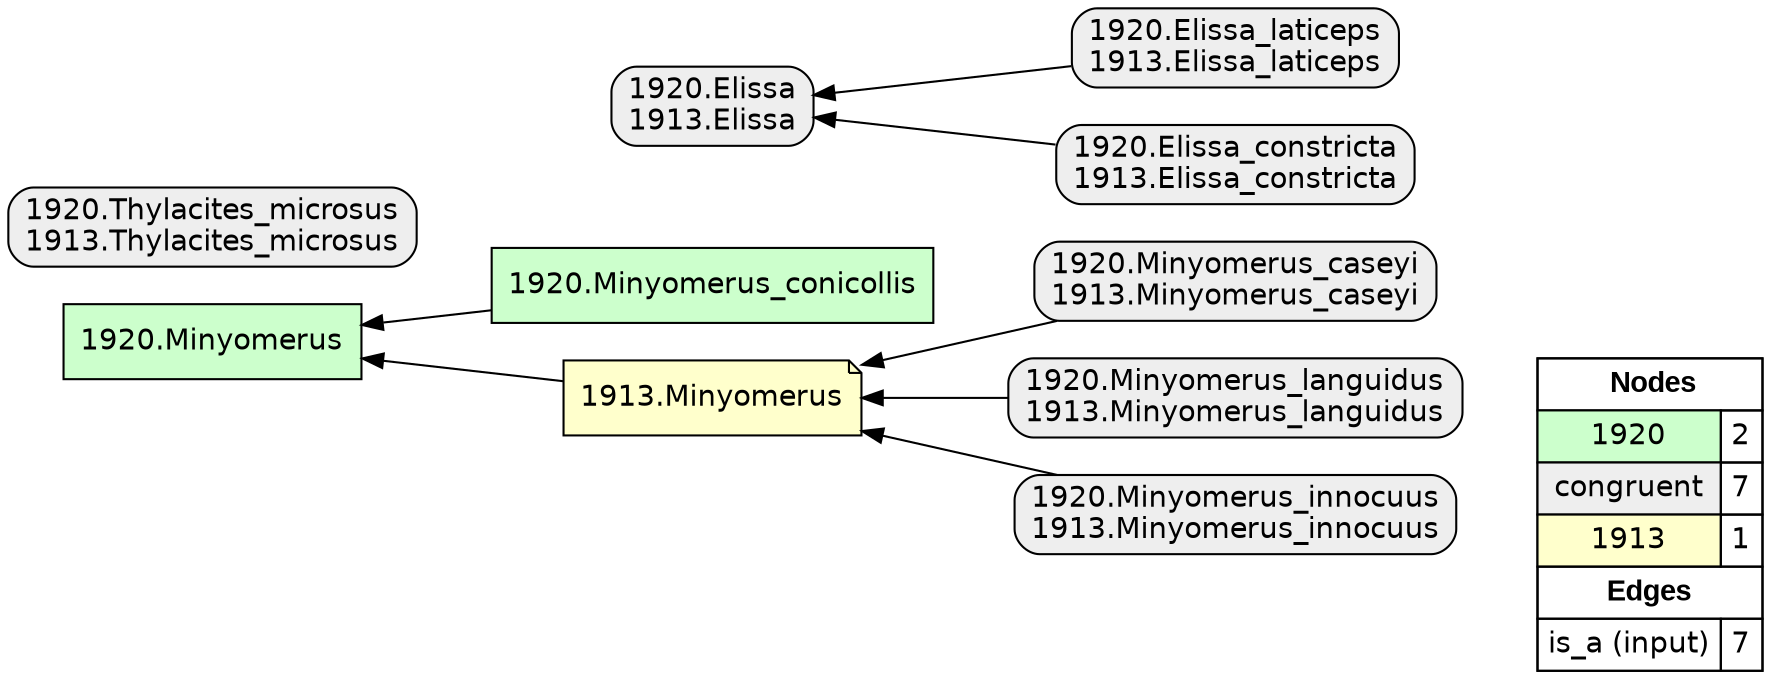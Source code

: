digraph{
rankdir=RL
node[shape=box style=filled fillcolor="#CCFFCC" fontname="helvetica"] 
"1920.Minyomerus"
"1920.Minyomerus_conicollis"
node[shape=box style="filled,rounded" fillcolor="#EEEEEE" fontname="helvetica"] 
"1920.Elissa\n1913.Elissa"
"1920.Elissa_laticeps\n1913.Elissa_laticeps"
"1920.Minyomerus_caseyi\n1913.Minyomerus_caseyi"
"1920.Minyomerus_languidus\n1913.Minyomerus_languidus"
"1920.Elissa_constricta\n1913.Elissa_constricta"
"1920.Thylacites_microsus\n1913.Thylacites_microsus"
"1920.Minyomerus_innocuus\n1913.Minyomerus_innocuus"
node[shape=note style=filled fillcolor="#FFFFCC" fontname="helvetica"] 
"1913.Minyomerus"
edge[arrowhead=normal style=solid color="#000000" constraint=true penwidth=1]
"1920.Elissa_constricta\n1913.Elissa_constricta" -> "1920.Elissa\n1913.Elissa"
"1920.Minyomerus_languidus\n1913.Minyomerus_languidus" -> "1913.Minyomerus"
"1913.Minyomerus" -> "1920.Minyomerus"
"1920.Minyomerus_conicollis" -> "1920.Minyomerus"
"1920.Minyomerus_innocuus\n1913.Minyomerus_innocuus" -> "1913.Minyomerus"
"1920.Elissa_laticeps\n1913.Elissa_laticeps" -> "1920.Elissa\n1913.Elissa"
"1920.Minyomerus_caseyi\n1913.Minyomerus_caseyi" -> "1913.Minyomerus"
edge[arrowhead=normal style=dotted color="#000000" constraint=true penwidth=1]
node[shape=box] 
{rank=source Legend [fillcolor= white margin=0 label=< 
 <TABLE BORDER="0" CELLBORDER="1" CELLSPACING="0" CELLPADDING="4"> 
<TR> <TD COLSPAN="2"><font face="Arial Black"> Nodes</font></TD> </TR> 
<TR> 
 <TD bgcolor="#CCFFCC" fontname="helvetica">1920</TD> 
 <TD>2</TD> 
 </TR> 
<TR> 
 <TD bgcolor="#EEEEEE" fontname="helvetica">congruent</TD> 
 <TD>7</TD> 
 </TR> 
<TR> 
 <TD bgcolor="#FFFFCC" fontname="helvetica">1913</TD> 
 <TD>1</TD> 
 </TR> 
<TR> <TD COLSPAN="2"><font face = "Arial Black"> Edges </font></TD> </TR> 
<TR> 
 <TD><font color ="#000000">is_a (input)</font></TD><TD>7</TD>
</TR>
</TABLE> 
 >] } 
}